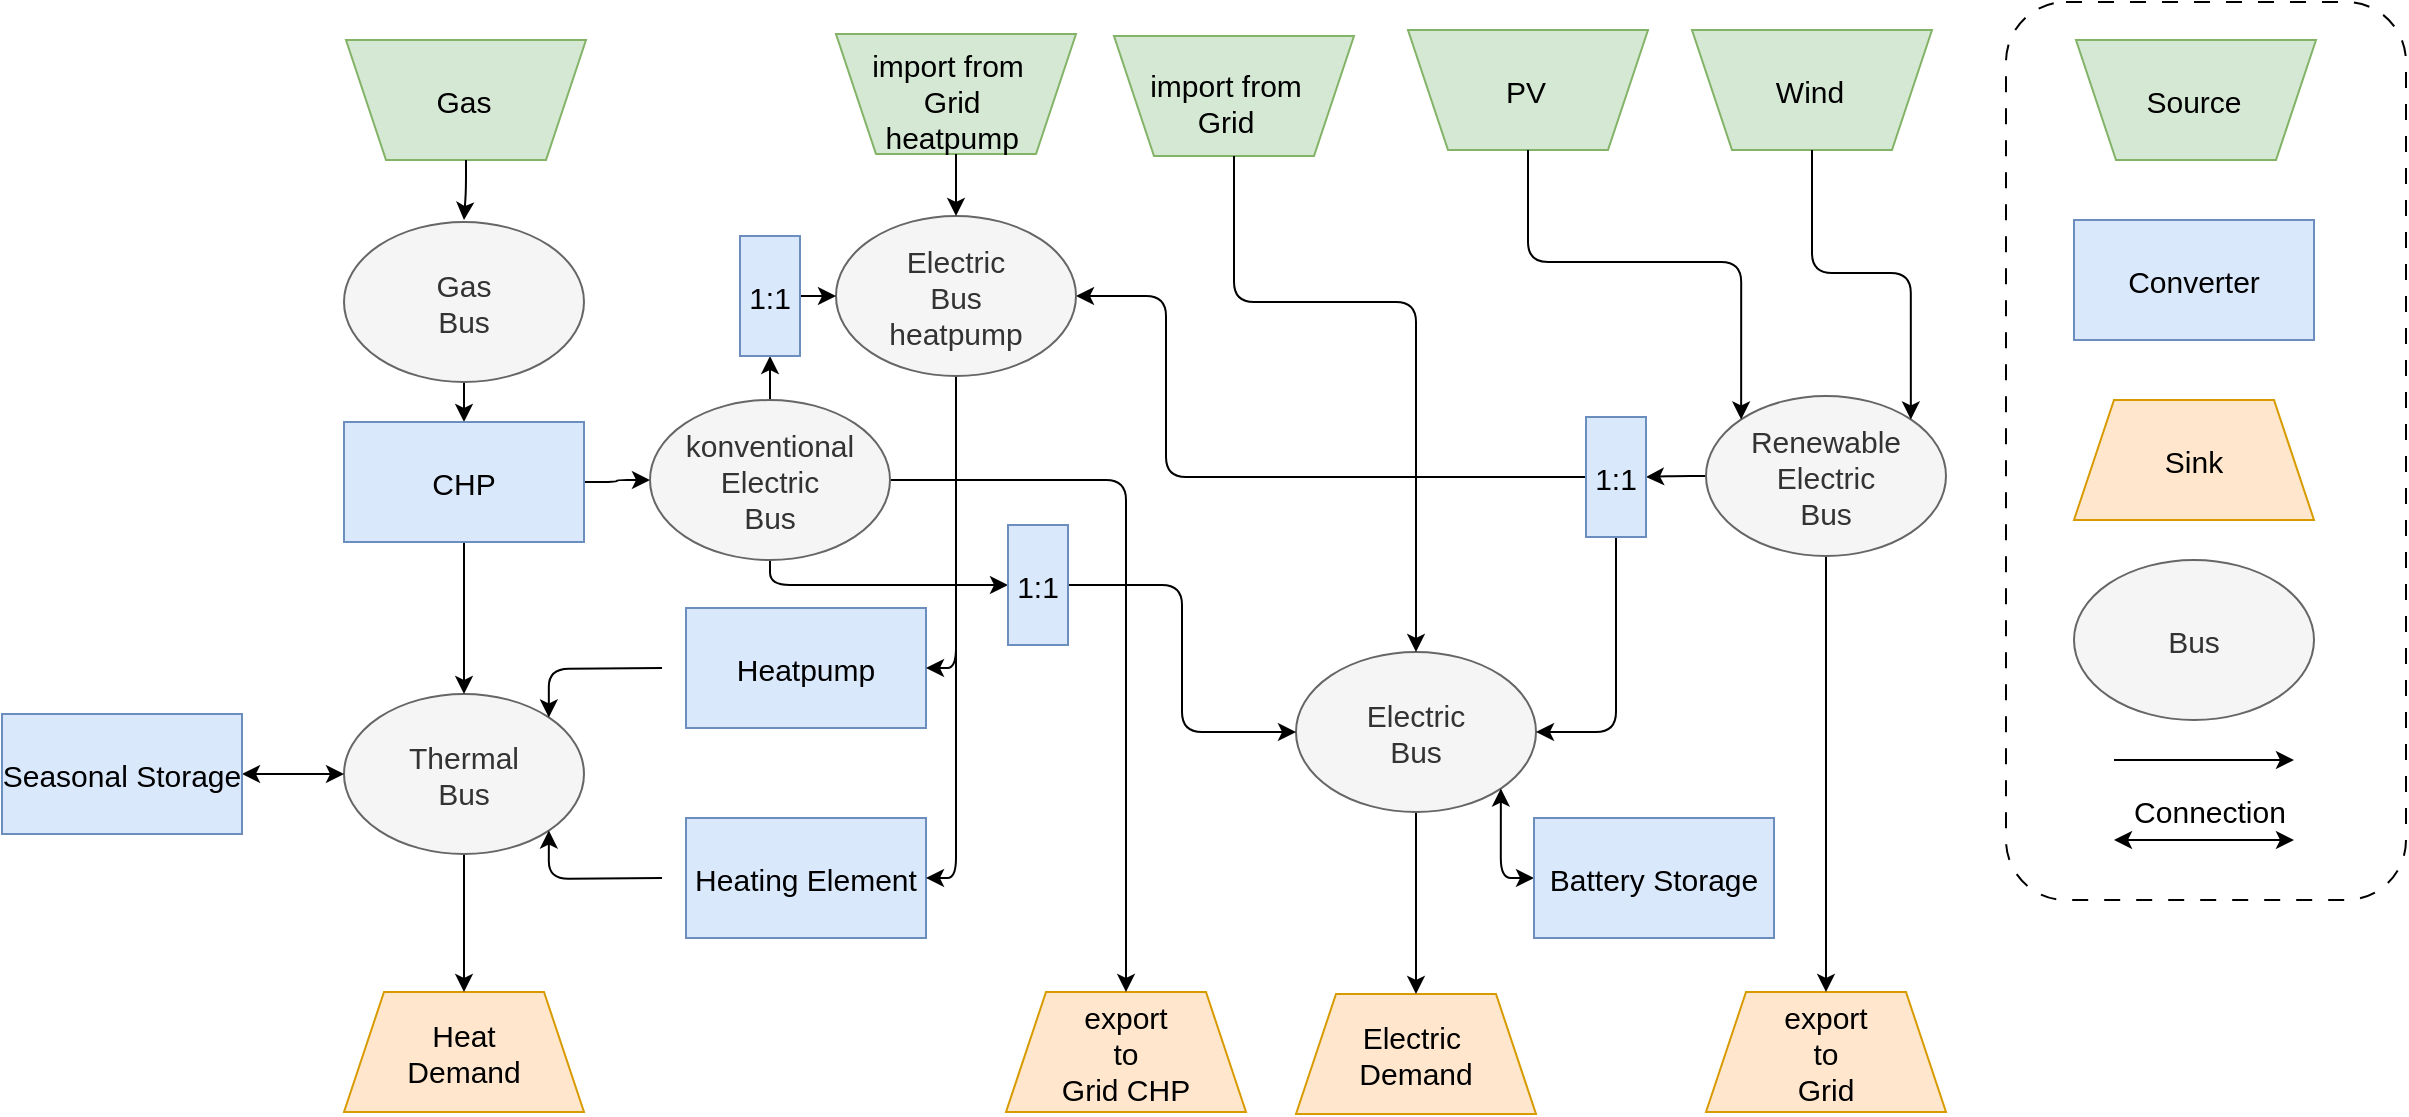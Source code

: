 <mxfile>
    <diagram id="iaKQWRUasyrkga42Dfx9" name="Page-1">
        <mxGraphModel dx="1594" dy="485" grid="1" gridSize="10" guides="1" tooltips="1" connect="1" arrows="1" fold="1" page="1" pageScale="1" pageWidth="850" pageHeight="1100" math="0" shadow="0">
            <root>
                <mxCell id="0"/>
                <mxCell id="1" parent="0"/>
                <mxCell id="11" value="" style="rounded=1;dashed=1;dashPattern=8 8;fontFamily=Helvetica;fontSize=15;" parent="1" vertex="1">
                    <mxGeometry x="650" width="200" height="449" as="geometry"/>
                </mxCell>
                <mxCell id="2" value="Sink" style="shape=trapezoid;perimeter=trapezoidPerimeter;fixedSize=1;fillColor=#ffe6cc;strokeColor=#d79b00;fontFamily=Helvetica;fontSize=15;" parent="1" vertex="1">
                    <mxGeometry x="684" y="199" width="120" height="60" as="geometry"/>
                </mxCell>
                <mxCell id="4" value="Converter" style="rounded=0;fillColor=#dae8fc;strokeColor=#6c8ebf;fontFamily=Helvetica;fontSize=15;" parent="1" vertex="1">
                    <mxGeometry x="684" y="109" width="120" height="60" as="geometry"/>
                </mxCell>
                <mxCell id="5" value="Bus" style="ellipse;fillColor=#f5f5f5;fontColor=#333333;strokeColor=#666666;fontFamily=Helvetica;fontSize=15;" parent="1" vertex="1">
                    <mxGeometry x="684" y="279" width="120" height="80" as="geometry"/>
                </mxCell>
                <mxCell id="7" value="" style="group;fontFamily=Helvetica;fontSize=15;" parent="1" vertex="1" connectable="0">
                    <mxGeometry x="684" y="19" width="120" height="60" as="geometry"/>
                </mxCell>
                <mxCell id="3" value="" style="shape=trapezoid;perimeter=trapezoidPerimeter;fixedSize=1;rotation=-180;align=center;labelPosition=center;verticalLabelPosition=middle;verticalAlign=middle;fillColor=#d5e8d4;strokeColor=#82b366;fontFamily=Helvetica;fontSize=15;" parent="7" vertex="1">
                    <mxGeometry x="1" width="120" height="60" as="geometry"/>
                </mxCell>
                <mxCell id="6" value="Source" style="text;strokeColor=none;fillColor=none;align=center;verticalAlign=middle;rounded=0;fontFamily=Helvetica;fontSize=15;" parent="7" vertex="1">
                    <mxGeometry x="30" y="15" width="60" height="30" as="geometry"/>
                </mxCell>
                <mxCell id="8" value="" style="endArrow=classic;fontFamily=Helvetica;fontSize=15;" parent="1" edge="1">
                    <mxGeometry width="50" height="50" relative="1" as="geometry">
                        <mxPoint x="704" y="379" as="sourcePoint"/>
                        <mxPoint x="794" y="379" as="targetPoint"/>
                    </mxGeometry>
                </mxCell>
                <mxCell id="9" value="" style="endArrow=classic;startArrow=classic;fontFamily=Helvetica;fontSize=15;" parent="1" edge="1">
                    <mxGeometry width="50" height="50" relative="1" as="geometry">
                        <mxPoint x="704" y="419" as="sourcePoint"/>
                        <mxPoint x="794" y="419" as="targetPoint"/>
                    </mxGeometry>
                </mxCell>
                <mxCell id="12" value="Connection" style="text;align=center;verticalAlign=middle;resizable=0;points=[];autosize=1;strokeColor=none;fillColor=none;dashed=1;dashPattern=8 8;fontFamily=Helvetica;fontSize=15;" parent="1" vertex="1">
                    <mxGeometry x="702" y="389" width="100" height="30" as="geometry"/>
                </mxCell>
                <mxCell id="14" value="" style="group;fontFamily=Helvetica;fontSize=15;" parent="1" vertex="1" connectable="0">
                    <mxGeometry x="350" y="14" width="120" height="60" as="geometry"/>
                </mxCell>
                <mxCell id="15" value="" style="shape=trapezoid;perimeter=trapezoidPerimeter;fixedSize=1;rotation=-180;align=center;labelPosition=center;verticalLabelPosition=middle;verticalAlign=middle;fillColor=#d5e8d4;strokeColor=#82b366;fontFamily=Helvetica;fontSize=15;" parent="14" vertex="1">
                    <mxGeometry x="1" width="120" height="60" as="geometry"/>
                </mxCell>
                <mxCell id="16" value="PV" style="text;strokeColor=none;fillColor=none;align=center;verticalAlign=middle;rounded=0;fontFamily=Helvetica;fontSize=15;" parent="14" vertex="1">
                    <mxGeometry x="30" y="15" width="60" height="30" as="geometry"/>
                </mxCell>
                <mxCell id="17" value="" style="group;fontFamily=Helvetica;fontSize=15;" parent="1" vertex="1" connectable="0">
                    <mxGeometry x="492" y="14" width="120" height="60" as="geometry"/>
                </mxCell>
                <mxCell id="18" value="" style="shape=trapezoid;perimeter=trapezoidPerimeter;fixedSize=1;rotation=-180;align=center;labelPosition=center;verticalLabelPosition=middle;verticalAlign=middle;fillColor=#d5e8d4;strokeColor=#82b366;fontFamily=Helvetica;fontSize=15;" parent="17" vertex="1">
                    <mxGeometry x="1" width="120" height="60" as="geometry"/>
                </mxCell>
                <mxCell id="19" value="Wind" style="text;strokeColor=none;fillColor=none;align=center;verticalAlign=middle;rounded=0;fontFamily=Helvetica;fontSize=15;" parent="17" vertex="1">
                    <mxGeometry x="30" y="15" width="60" height="30" as="geometry"/>
                </mxCell>
                <mxCell id="21" value="" style="group;fontFamily=Helvetica;fontSize=15;" parent="1" vertex="1" connectable="0">
                    <mxGeometry x="-181" y="19" width="120" height="60" as="geometry"/>
                </mxCell>
                <mxCell id="22" value="" style="shape=trapezoid;perimeter=trapezoidPerimeter;fixedSize=1;rotation=-180;align=center;labelPosition=center;verticalLabelPosition=middle;verticalAlign=middle;fillColor=#d5e8d4;strokeColor=#82b366;fontFamily=Helvetica;fontSize=15;" parent="21" vertex="1">
                    <mxGeometry x="1" width="120" height="60" as="geometry"/>
                </mxCell>
                <mxCell id="23" value="Gas" style="text;strokeColor=none;fillColor=none;align=center;verticalAlign=middle;rounded=0;fontFamily=Helvetica;fontSize=15;" parent="21" vertex="1">
                    <mxGeometry x="30" y="15" width="60" height="30" as="geometry"/>
                </mxCell>
                <mxCell id="26" value="" style="group;fontFamily=Helvetica;fontSize=15;" parent="1" vertex="1" connectable="0">
                    <mxGeometry x="200" y="20" width="120" height="60" as="geometry"/>
                </mxCell>
                <mxCell id="27" value="" style="shape=trapezoid;perimeter=trapezoidPerimeter;fixedSize=1;rotation=-180;align=center;labelPosition=center;verticalLabelPosition=middle;verticalAlign=middle;fillColor=#d5e8d4;strokeColor=#82b366;fontFamily=Helvetica;fontSize=15;" parent="26" vertex="1">
                    <mxGeometry x="4" y="-3" width="120" height="60" as="geometry"/>
                </mxCell>
                <mxCell id="28" value="import from&#10;Grid" style="text;strokeColor=none;fillColor=none;align=center;verticalAlign=middle;rounded=0;fontFamily=Helvetica;fontSize=15;" parent="26" vertex="1">
                    <mxGeometry x="30" y="15" width="60" height="30" as="geometry"/>
                </mxCell>
                <mxCell id="29" value="Electric &#10;Demand" style="shape=trapezoid;perimeter=trapezoidPerimeter;fixedSize=1;fillColor=#ffe6cc;strokeColor=#d79b00;fontFamily=Helvetica;fontSize=15;" parent="1" vertex="1">
                    <mxGeometry x="295" y="496" width="120" height="60" as="geometry"/>
                </mxCell>
                <mxCell id="30" value="Heat&#10;Demand" style="shape=trapezoid;perimeter=trapezoidPerimeter;fixedSize=1;fillColor=#ffe6cc;strokeColor=#d79b00;fontFamily=Helvetica;fontSize=15;" parent="1" vertex="1">
                    <mxGeometry x="-181" y="495" width="120" height="60" as="geometry"/>
                </mxCell>
                <mxCell id="31" value="export&#10;to&#10;Grid" style="shape=trapezoid;perimeter=trapezoidPerimeter;fixedSize=1;fillColor=#ffe6cc;strokeColor=#d79b00;fontFamily=Helvetica;fontSize=15;" parent="1" vertex="1">
                    <mxGeometry x="500" y="495" width="120" height="60" as="geometry"/>
                </mxCell>
                <mxCell id="86" value="" style="edgeStyle=none;entryX=0.5;entryY=0;entryDx=0;entryDy=0;" parent="1" source="32" target="29" edge="1">
                    <mxGeometry relative="1" as="geometry"/>
                </mxCell>
                <mxCell id="32" value="Electric&#10;Bus" style="ellipse;fillColor=#f5f5f5;fontColor=#333333;strokeColor=#666666;fontFamily=Helvetica;fontSize=15;" parent="1" vertex="1">
                    <mxGeometry x="295" y="325" width="120" height="80" as="geometry"/>
                </mxCell>
                <mxCell id="65" value="" style="edgeStyle=orthogonalEdgeStyle;exitX=0.5;exitY=1;exitDx=0;exitDy=0;entryX=0.5;entryY=0;entryDx=0;entryDy=0;fontFamily=Helvetica;fontSize=15;" parent="1" source="33" target="30" edge="1">
                    <mxGeometry relative="1" as="geometry"/>
                </mxCell>
                <mxCell id="33" value="Thermal&#10;Bus" style="ellipse;fillColor=#f5f5f5;fontColor=#333333;strokeColor=#666666;fontFamily=Helvetica;fontSize=15;" parent="1" vertex="1">
                    <mxGeometry x="-181" y="346" width="120" height="80" as="geometry"/>
                </mxCell>
                <mxCell id="60" value="" style="edgeStyle=orthogonalEdgeStyle;entryX=1;entryY=0;entryDx=0;entryDy=0;fontFamily=Helvetica;fontSize=15;" parent="1" target="33" edge="1">
                    <mxGeometry relative="1" as="geometry">
                        <mxPoint x="-22" y="333" as="sourcePoint"/>
                    </mxGeometry>
                </mxCell>
                <mxCell id="34" value="Heatpump" style="rounded=0;fillColor=#dae8fc;strokeColor=#6c8ebf;fontFamily=Helvetica;fontSize=15;" parent="1" vertex="1">
                    <mxGeometry x="-10" y="303" width="120" height="60" as="geometry"/>
                </mxCell>
                <mxCell id="61" value="" style="edgeStyle=orthogonalEdgeStyle;exitX=0;exitY=0.5;exitDx=0;exitDy=0;entryX=1;entryY=1;entryDx=0;entryDy=0;fontFamily=Helvetica;fontSize=15;" parent="1" target="33" edge="1">
                    <mxGeometry relative="1" as="geometry">
                        <mxPoint x="-22" y="438" as="sourcePoint"/>
                    </mxGeometry>
                </mxCell>
                <mxCell id="37" value="Heating Element" style="rounded=0;fillColor=#dae8fc;strokeColor=#6c8ebf;fontFamily=Helvetica;fontSize=15;" parent="1" vertex="1">
                    <mxGeometry x="-10" y="408" width="120" height="60" as="geometry"/>
                </mxCell>
                <mxCell id="64" value="" style="edgeStyle=orthogonalEdgeStyle;exitX=0.5;exitY=1;exitDx=0;exitDy=0;entryX=0.5;entryY=0;entryDx=0;entryDy=0;fontFamily=Helvetica;fontSize=15;" parent="1" source="38" target="31" edge="1">
                    <mxGeometry relative="1" as="geometry"/>
                </mxCell>
                <mxCell id="66" value="" style="edgeStyle=orthogonalEdgeStyle;exitX=0;exitY=0.5;exitDx=0;exitDy=0;entryX=1;entryY=0.5;entryDx=0;entryDy=0;fontFamily=Helvetica;fontSize=15;" parent="1" source="38" target="46" edge="1">
                    <mxGeometry relative="1" as="geometry"/>
                </mxCell>
                <mxCell id="38" value="Renewable&#10;Electric &#10;Bus" style="ellipse;fillColor=#f5f5f5;fontColor=#333333;strokeColor=#666666;fontFamily=Helvetica;fontSize=15;" parent="1" vertex="1">
                    <mxGeometry x="500" y="197" width="120" height="80" as="geometry"/>
                </mxCell>
                <mxCell id="42" value="" style="edgeStyle=orthogonalEdgeStyle;entryX=1;entryY=0;entryDx=0;entryDy=0;fontFamily=Helvetica;fontSize=15;" parent="1" source="18" target="38" edge="1">
                    <mxGeometry relative="1" as="geometry"/>
                </mxCell>
                <mxCell id="44" value="" style="edgeStyle=orthogonalEdgeStyle;entryX=0;entryY=0;entryDx=0;entryDy=0;fontFamily=Helvetica;fontSize=15;exitX=0.5;exitY=0;exitDx=0;exitDy=0;" parent="1" source="15" target="38" edge="1">
                    <mxGeometry relative="1" as="geometry">
                        <mxPoint x="246" y="94" as="sourcePoint"/>
                        <Array as="points">
                            <mxPoint x="411" y="130"/>
                            <mxPoint x="518" y="130"/>
                        </Array>
                    </mxGeometry>
                </mxCell>
                <mxCell id="102" value="" style="edgeStyle=orthogonalEdgeStyle;entryX=1;entryY=0.5;entryDx=0;entryDy=0;" parent="1" source="46" target="84" edge="1">
                    <mxGeometry relative="1" as="geometry">
                        <Array as="points">
                            <mxPoint x="230" y="238"/>
                            <mxPoint x="230" y="147"/>
                        </Array>
                    </mxGeometry>
                </mxCell>
                <mxCell id="103" value="" style="edgeStyle=orthogonalEdgeStyle;entryX=1;entryY=0.5;entryDx=0;entryDy=0;" parent="1" source="46" target="32" edge="1">
                    <mxGeometry relative="1" as="geometry">
                        <Array as="points">
                            <mxPoint x="455" y="365"/>
                        </Array>
                    </mxGeometry>
                </mxCell>
                <mxCell id="46" value="1:1" style="rounded=0;fillColor=#dae8fc;strokeColor=#6c8ebf;fontFamily=Helvetica;fontSize=15;" parent="1" vertex="1">
                    <mxGeometry x="440" y="207.5" width="30" height="60" as="geometry"/>
                </mxCell>
                <mxCell id="78" value="" style="edgeStyle=orthogonalEdgeStyle;exitX=0.5;exitY=1;exitDx=0;exitDy=0;entryX=0.5;entryY=0;entryDx=0;entryDy=0;fontFamily=Helvetica;fontSize=15;startArrow=none;startFill=0;" parent="1" source="69" target="76" edge="1">
                    <mxGeometry relative="1" as="geometry">
                        <mxPoint x="-121" y="205" as="sourcePoint"/>
                    </mxGeometry>
                </mxCell>
                <mxCell id="69" value="Gas&#10;Bus" style="ellipse;fillColor=#f5f5f5;fontColor=#333333;strokeColor=#666666;fontFamily=Helvetica;fontSize=15;" parent="1" vertex="1">
                    <mxGeometry x="-181" y="110" width="120" height="80" as="geometry"/>
                </mxCell>
                <mxCell id="75" value="" style="edgeStyle=orthogonalEdgeStyle;entryX=0;entryY=0.5;entryDx=0;entryDy=0;fontFamily=Helvetica;fontSize=15;startArrow=classic;startFill=1;exitX=1;exitY=0.5;exitDx=0;exitDy=0;" parent="1" source="73" target="33" edge="1">
                    <mxGeometry relative="1" as="geometry">
                        <mxPoint x="-241" y="386" as="sourcePoint"/>
                    </mxGeometry>
                </mxCell>
                <mxCell id="73" value="Seasonal Storage" style="rounded=0;fillColor=#dae8fc;strokeColor=#6c8ebf;fontFamily=Helvetica;fontSize=15;" parent="1" vertex="1">
                    <mxGeometry x="-352" y="356" width="120" height="60" as="geometry"/>
                </mxCell>
                <mxCell id="79" value="" style="edgeStyle=orthogonalEdgeStyle;entryX=0.5;entryY=0;entryDx=0;entryDy=0;fontFamily=Helvetica;fontSize=15;startArrow=none;startFill=0;" parent="1" source="76" target="33" edge="1">
                    <mxGeometry relative="1" as="geometry"/>
                </mxCell>
                <mxCell id="90" value="" style="edgeStyle=orthogonalEdgeStyle;exitX=1;exitY=0.5;exitDx=0;exitDy=0;entryX=0;entryY=0.5;entryDx=0;entryDy=0;" parent="1" source="76" target="87" edge="1">
                    <mxGeometry relative="1" as="geometry"/>
                </mxCell>
                <mxCell id="76" value="CHP" style="rounded=0;fillColor=#dae8fc;strokeColor=#6c8ebf;fontFamily=Helvetica;fontSize=15;" parent="1" vertex="1">
                    <mxGeometry x="-181" y="210" width="120" height="60" as="geometry"/>
                </mxCell>
                <mxCell id="77" value="" style="edgeStyle=orthogonalEdgeStyle;exitX=0.5;exitY=0;exitDx=0;exitDy=0;entryX=0.5;entryY=0;entryDx=0;entryDy=0;fontFamily=Helvetica;fontSize=15;startArrow=none;startFill=0;" parent="1" source="22" edge="1">
                    <mxGeometry relative="1" as="geometry">
                        <mxPoint x="-121" y="109" as="targetPoint"/>
                    </mxGeometry>
                </mxCell>
                <mxCell id="80" value="" style="group;fontFamily=Helvetica;fontSize=15;" parent="1" vertex="1" connectable="0">
                    <mxGeometry x="61" y="19" width="120" height="60" as="geometry"/>
                </mxCell>
                <mxCell id="81" value="" style="shape=trapezoid;perimeter=trapezoidPerimeter;fixedSize=1;rotation=-180;align=center;labelPosition=center;verticalLabelPosition=middle;verticalAlign=middle;fillColor=#d5e8d4;strokeColor=#82b366;fontFamily=Helvetica;fontSize=15;" parent="80" vertex="1">
                    <mxGeometry x="4" y="-3" width="120" height="60" as="geometry"/>
                </mxCell>
                <mxCell id="82" value="import from&#10; Grid&#10; heatpump" style="text;strokeColor=none;fillColor=none;align=center;verticalAlign=middle;rounded=0;fontFamily=Helvetica;fontSize=15;" parent="80" vertex="1">
                    <mxGeometry x="30" y="15" width="60" height="30" as="geometry"/>
                </mxCell>
                <mxCell id="83" value="export&#10;to&#10;Grid CHP" style="shape=trapezoid;perimeter=trapezoidPerimeter;fixedSize=1;fillColor=#ffe6cc;strokeColor=#d79b00;fontFamily=Helvetica;fontSize=15;" parent="1" vertex="1">
                    <mxGeometry x="150" y="495" width="120" height="60" as="geometry"/>
                </mxCell>
                <mxCell id="88" value="" style="edgeStyle=orthogonalEdgeStyle;entryX=1;entryY=0.5;entryDx=0;entryDy=0;exitX=0.5;exitY=1;exitDx=0;exitDy=0;" parent="1" source="84" target="34" edge="1">
                    <mxGeometry relative="1" as="geometry"/>
                </mxCell>
                <mxCell id="89" value="" style="edgeStyle=orthogonalEdgeStyle;entryX=1;entryY=0.5;entryDx=0;entryDy=0;" parent="1" source="84" target="37" edge="1">
                    <mxGeometry relative="1" as="geometry"/>
                </mxCell>
                <mxCell id="84" value="Electric&#10;Bus&#10;heatpump" style="ellipse;fillColor=#f5f5f5;fontColor=#333333;strokeColor=#666666;fontFamily=Helvetica;fontSize=15;" parent="1" vertex="1">
                    <mxGeometry x="65" y="107" width="120" height="80" as="geometry"/>
                </mxCell>
                <mxCell id="85" value="" style="edgeStyle=none;exitX=0.5;exitY=0;exitDx=0;exitDy=0;" parent="1" source="81" target="84" edge="1">
                    <mxGeometry relative="1" as="geometry">
                        <mxPoint x="125" y="80" as="sourcePoint"/>
                    </mxGeometry>
                </mxCell>
                <mxCell id="91" value="" style="edgeStyle=orthogonalEdgeStyle;entryX=0.5;entryY=0;entryDx=0;entryDy=0;" parent="1" source="87" target="83" edge="1">
                    <mxGeometry relative="1" as="geometry"/>
                </mxCell>
                <mxCell id="96" value="" style="edgeStyle=orthogonalEdgeStyle;exitX=0.5;exitY=1;exitDx=0;exitDy=0;entryX=0;entryY=0.5;entryDx=0;entryDy=0;" parent="1" source="87" target="94" edge="1">
                    <mxGeometry relative="1" as="geometry"/>
                </mxCell>
                <mxCell id="99" value="" style="edgeStyle=orthogonalEdgeStyle;exitX=0.5;exitY=0;exitDx=0;exitDy=0;entryX=0.5;entryY=1;entryDx=0;entryDy=0;" parent="1" source="87" target="98" edge="1">
                    <mxGeometry relative="1" as="geometry"/>
                </mxCell>
                <mxCell id="87" value="konventional&#10;Electric&#10;Bus" style="ellipse;fillColor=#f5f5f5;fontColor=#333333;strokeColor=#666666;fontFamily=Helvetica;fontSize=15;" parent="1" vertex="1">
                    <mxGeometry x="-28" y="199" width="120" height="80" as="geometry"/>
                </mxCell>
                <mxCell id="97" value="" style="edgeStyle=orthogonalEdgeStyle;entryX=0;entryY=0.5;entryDx=0;entryDy=0;" parent="1" source="94" target="32" edge="1">
                    <mxGeometry relative="1" as="geometry"/>
                </mxCell>
                <mxCell id="94" value="1:1" style="rounded=0;fillColor=#dae8fc;strokeColor=#6c8ebf;fontFamily=Helvetica;fontSize=15;" parent="1" vertex="1">
                    <mxGeometry x="151" y="261.5" width="30" height="60" as="geometry"/>
                </mxCell>
                <mxCell id="100" value="" style="edgeStyle=orthogonalEdgeStyle;" parent="1" source="98" target="84" edge="1">
                    <mxGeometry relative="1" as="geometry"/>
                </mxCell>
                <mxCell id="98" value="1:1" style="rounded=0;fillColor=#dae8fc;strokeColor=#6c8ebf;fontFamily=Helvetica;fontSize=15;" parent="1" vertex="1">
                    <mxGeometry x="17" y="117" width="30" height="60" as="geometry"/>
                </mxCell>
                <mxCell id="101" value="" style="edgeStyle=orthogonalEdgeStyle;entryX=0.5;entryY=0;entryDx=0;entryDy=0;exitX=0.5;exitY=0;exitDx=0;exitDy=0;" parent="1" source="27" target="32" edge="1">
                    <mxGeometry relative="1" as="geometry">
                        <mxPoint x="260" y="80" as="sourcePoint"/>
                        <Array as="points">
                            <mxPoint x="264" y="150"/>
                            <mxPoint x="355" y="150"/>
                        </Array>
                    </mxGeometry>
                </mxCell>
                <mxCell id="105" value="" style="edgeStyle=orthogonalEdgeStyle;entryX=1;entryY=1;entryDx=0;entryDy=0;exitX=0;exitY=0.5;exitDx=0;exitDy=0;startArrow=classic;startFill=1;" parent="1" source="104" target="32" edge="1">
                    <mxGeometry relative="1" as="geometry"/>
                </mxCell>
                <mxCell id="104" value="Battery Storage" style="rounded=0;fillColor=#dae8fc;strokeColor=#6c8ebf;fontFamily=Helvetica;fontSize=15;" parent="1" vertex="1">
                    <mxGeometry x="414" y="408" width="120" height="60" as="geometry"/>
                </mxCell>
            </root>
        </mxGraphModel>
    </diagram>
</mxfile>